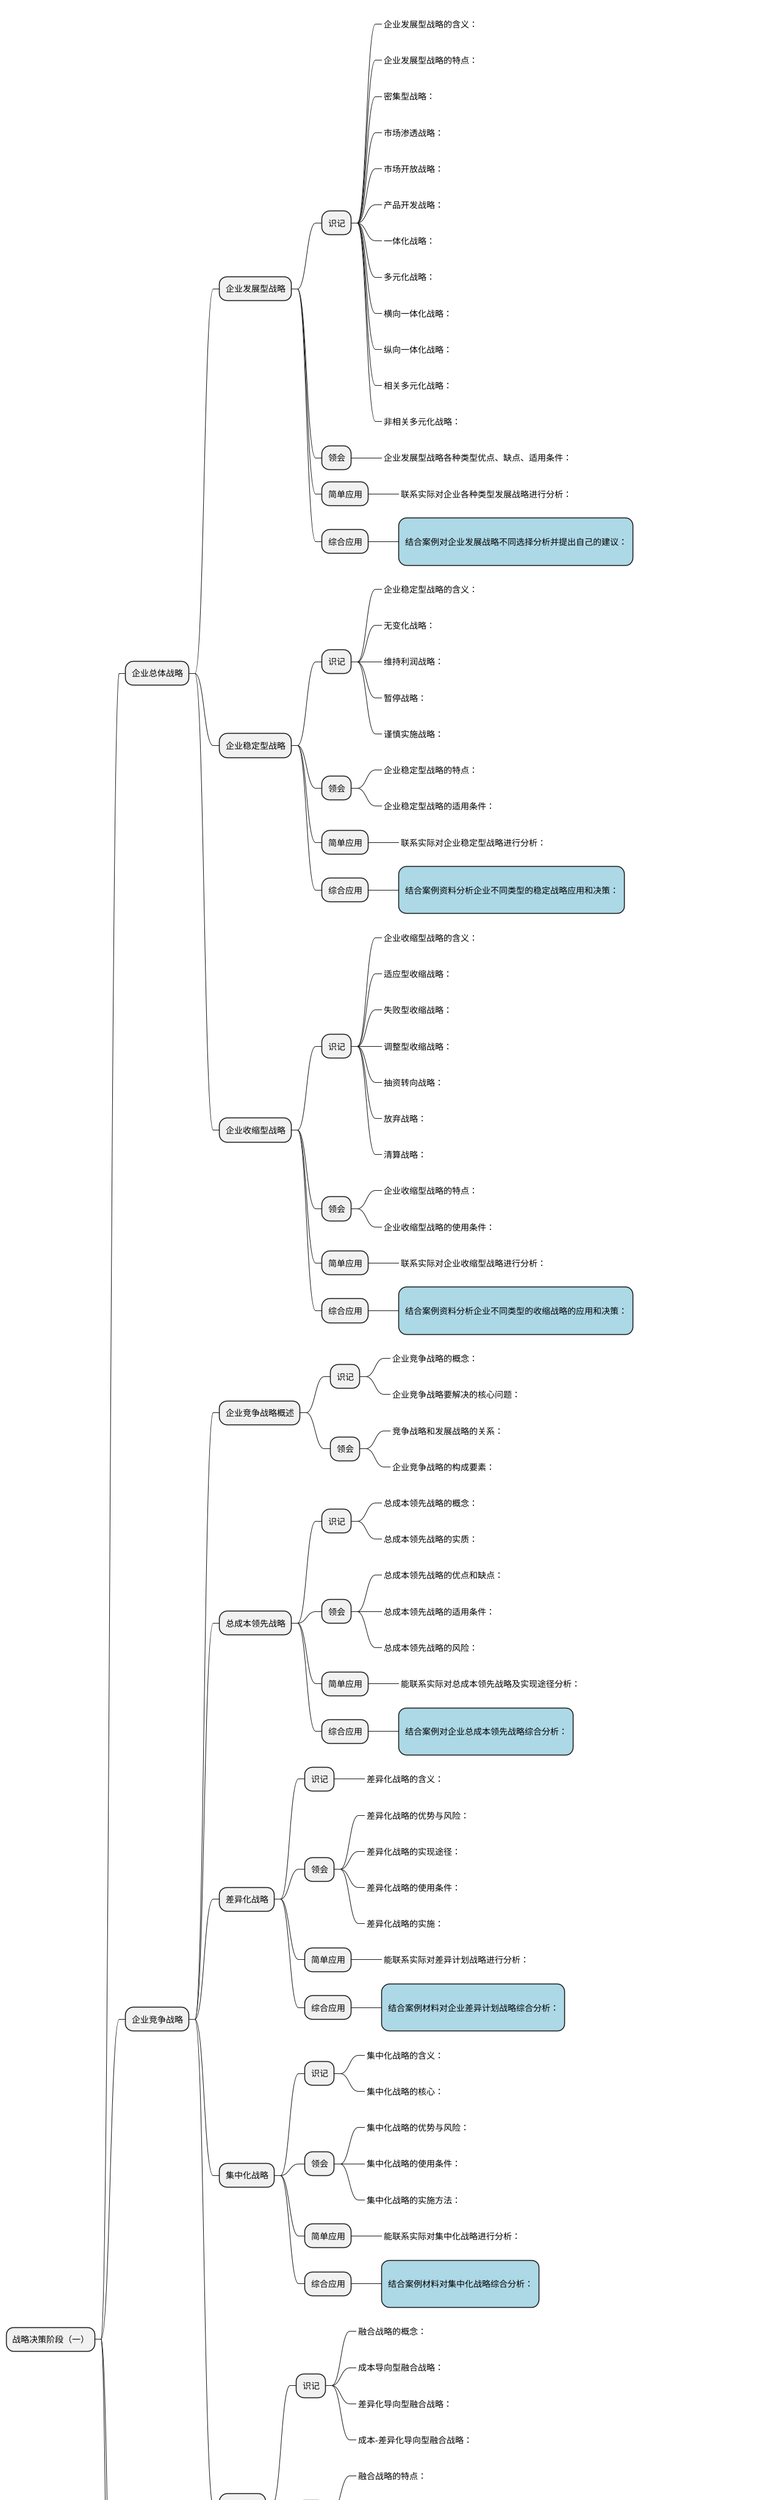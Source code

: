 @startmindmap

* 战略决策阶段（一）

** 企业总体战略
*** 企业发展型战略
**** 识记
*****_:
企业发展型战略的含义：
;
*****_:
企业发展型战略的特点：
;
*****_:
密集型战略：
;
*****_:
市场渗透战略：
;
*****_:
市场开放战略：
;
*****_:
产品开发战略：
;
*****_:
一体化战略：
;
*****_:
多元化战略：
;
*****_:
横向一体化战略：
;
*****_:
纵向一体化战略：
;
*****_:
相关多元化战略：
;
*****_:
非相关多元化战略：
;
**** 领会
*****_:
企业发展型战略各种类型优点、缺点、适用条件：
;
**** 简单应用
*****_:
联系实际对企业各种类型发展战略进行分析：
;
**** 综合应用
*****[#lightblue]:
结合案例对企业发展战略不同选择分析并提出自己的建议：
;

*** 企业稳定型战略
**** 识记
*****_:
企业稳定型战略的含义：
;
*****_:
无变化战略：
;
*****_:
维持利润战略：
;
*****_:
暂停战略：
;
*****_:
谨慎实施战略：
;
**** 领会
*****_:
企业稳定型战略的特点：
;
*****_:
企业稳定型战略的适用条件：
;
**** 简单应用
*****_:
联系实际对企业稳定型战略进行分析：
;
**** 综合应用
*****[#lightblue]:
结合案例资料分析企业不同类型的稳定战略应用和决策：
;

*** 企业收缩型战略
**** 识记
*****_:
企业收缩型战略的含义：
;
*****_:
适应型收缩战略：
;
*****_:
失败型收缩战略：
;
*****_:
调整型收缩战略：
;
*****_:
抽资转向战略：
;
*****_:
放弃战略：
;
*****_:
清算战略：
;
**** 领会
*****_:
企业收缩型战略的特点：
;
*****_:
企业收缩型战略的使用条件：
;
**** 简单应用
*****_:
联系实际对企业收缩型战略进行分析：
;
**** 综合应用
*****[#lightblue]:
结合案例资料分析企业不同类型的收缩战略的应用和决策：
;

** 企业竞争战略
*** 企业竞争战略概述
**** 识记
*****_:
企业竞争战略的概念：
;
*****_:
企业竞争战略要解决的核心问题：
;
**** 领会
*****_:
竞争战略和发展战略的关系：
;
*****_:
企业竞争战略的构成要素：
;

*** 总成本领先战略
**** 识记
*****_:
总成本领先战略的概念：
;
*****_:
总成本领先战略的实质：
;
**** 领会
*****_:
总成本领先战略的优点和缺点：
;
*****_:
总成本领先战略的适用条件：
;
*****_:
总成本领先战略的风险：
;
**** 简单应用
*****_:
能联系实际对总成本领先战略及实现途径分析：
;
**** 综合应用
*****[#lightblue]:
结合案例对企业总成本领先战略综合分析：
;

*** 差异化战略
**** 识记
*****_:
差异化战略的含义：
;
**** 领会
*****_:
差异化战略的优势与风险：
;
*****_:
差异化战略的实现途径：
;
*****_:
差异化战略的使用条件：
;
*****_:
差异化战略的实施：
;
**** 简单应用
*****_:
能联系实际对差异计划战略进行分析：
;
**** 综合应用
*****[#lightblue]:
结合案例材料对企业差异计划战略综合分析：
;

*** 集中化战略
**** 识记
*****_:
集中化战略的含义：
;
*****_:
集中化战略的核心：
;
**** 领会
*****_:
集中化战略的优势与风险：
;
*****_:
集中化战略的使用条件：
;
*****_:
集中化战略的实施方法：
;
**** 简单应用
*****_:
能联系实际对集中化战略进行分析：
;
**** 综合应用
*****[#lightblue]:
结合案例材料对集中化战略综合分析：
;

*** 融合战略
**** 识记
*****_:
融合战略的概念：
;
*****_:
成本导向型融合战略：
;
*****_:
差异化导向型融合战略：
;
*****_:
成本-差异化导向型融合战略：
;
**** 领会
*****_:
融合战略的特点：
;
*****_:
不同类型融合战略的基本内容：
;
*****_:
融合战略的构成要件：
;
**** 简单应用
*****_:
结合实际对融合战略实施影响因素和条件进行分析：
;
*****_:
能联合实际对融合战略进行分析：
;
**** 综合应用
*****[#lightblue]:
结合案例资料对企业融合战略进行综合分析：
;

** 企业国际化经营战略
*** 企业国际化经营战略概述
**** 识记
*****_:
企业国际化经营的概念：
;
*****_:
企业国际化经营战略的概念：
;
*****_:
生产全球化观念：
;
*****_:
产品整体化观念：
;
**** 领会
*****_:
企业国际化经营战略的目标：
;
*****_:
企业国际化经营战略的思想：
;

*** 企业国际化经营战略的类型及其决策
**** 识记
*****_:
反回头战略：
;
*****_:
技术带动出口战略：
;
*****_:
商品出口战略：
;
*****_:
合资经营出口战略：
;
*****_:
加工出口战略：
;
*****_:
境外投资战略：
;
*****_:
跨国公司战略：
;
*****_:
本国中心战略：
;
*****_:
多国中心战略：
;
*****_:
全球中心战略：
;
**** 领会
*****_:
按产品技术来源划分国际化经营战略类型：
;
*****_:
按企业国际化发展不同划分国际化经营战略类型：
;
*****_:
按企业生产经营行为标准不同划分国际化经营战略类型：
;
**** 简单应用
*****_:
对企业国际化经营战略类型选择作出分析：
;
**** 综合应用
*****[#lightblue]:
对现实企业在实施国际化济宁战略的类型选择、关键问题作出分析：
;

*** 企业国际化经营战略的实施措施
**** 领会
*****_:
企业国际化经营战略实施的关键问题：
;
*****_:
企业国际化经营战略的具体措施：
;
**** 简单应用
*****_:
对现实企业在实际国际化经营战略时的具体措施作出分析：
;

** 企业市场营销战略
*** 市场营销战略概述
**** 识记
*****_:
市场营销战略的概念：
;
*****_:
市场营销战略决策的内容：
;
**** 领会
*****_:
市场营销战略的实质：
;
*****_:
市场营销战略的地位：
;

*** 目标市场战略
**** 识记
*****_:
目标市场战略的含义：
;
*****_:
市场细分的概念：
;
*****_:
市场定位的概念：
;
**** 领会
*****_:
市场细分的作用与理论基础：
;
*****_:
市场细分的依据：
;
*****_:
市场细分的方法与有效性：
;
*****_:
评价细分市场：
;
*****_:
选择目标市场：
;
**** 简单应用
*****_:
目标市场营销战略的选择：
;
*****_:
市场定位战略的实际应用：
;


*** 营销组合战略
**** 识记
*****_:
营销组合战略的概念：
;
**** 领会
*****_:
营销组合战略的类型：
;
*****_:
营销组合战略的选择：
;
**** 简单应用
*****_:
营销组合战略实际应用分析：
;

*** 企业品牌战略
**** 识记
*****_:
品牌的概念与品牌价值：
;
*****_:
品牌战略的概念：
;
**** 领会
*****_:
企业品牌战略的内容：
;
*****_:
企业品牌战略的典型类型：
;
*****_:
企业品牌战略的管理方法：
;

*** 市场营销新谋略
**** 领会
*****_:
直复营销：
;
*****_:
顾客满意营销：
;
*****_:
关系营销：
;
*****_:
文化营销：
;
*****_:
绿色营销：
;
*****_:
整合营销：
;
*****_:
网络营销：
;

@endmindmap